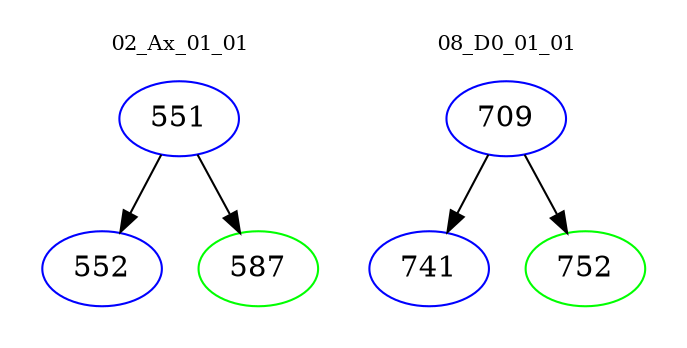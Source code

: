 digraph{
subgraph cluster_0 {
color = white
label = "02_Ax_01_01";
fontsize=10;
T0_551 [label="551", color="blue"]
T0_551 -> T0_552 [color="black"]
T0_552 [label="552", color="blue"]
T0_551 -> T0_587 [color="black"]
T0_587 [label="587", color="green"]
}
subgraph cluster_1 {
color = white
label = "08_D0_01_01";
fontsize=10;
T1_709 [label="709", color="blue"]
T1_709 -> T1_741 [color="black"]
T1_741 [label="741", color="blue"]
T1_709 -> T1_752 [color="black"]
T1_752 [label="752", color="green"]
}
}

